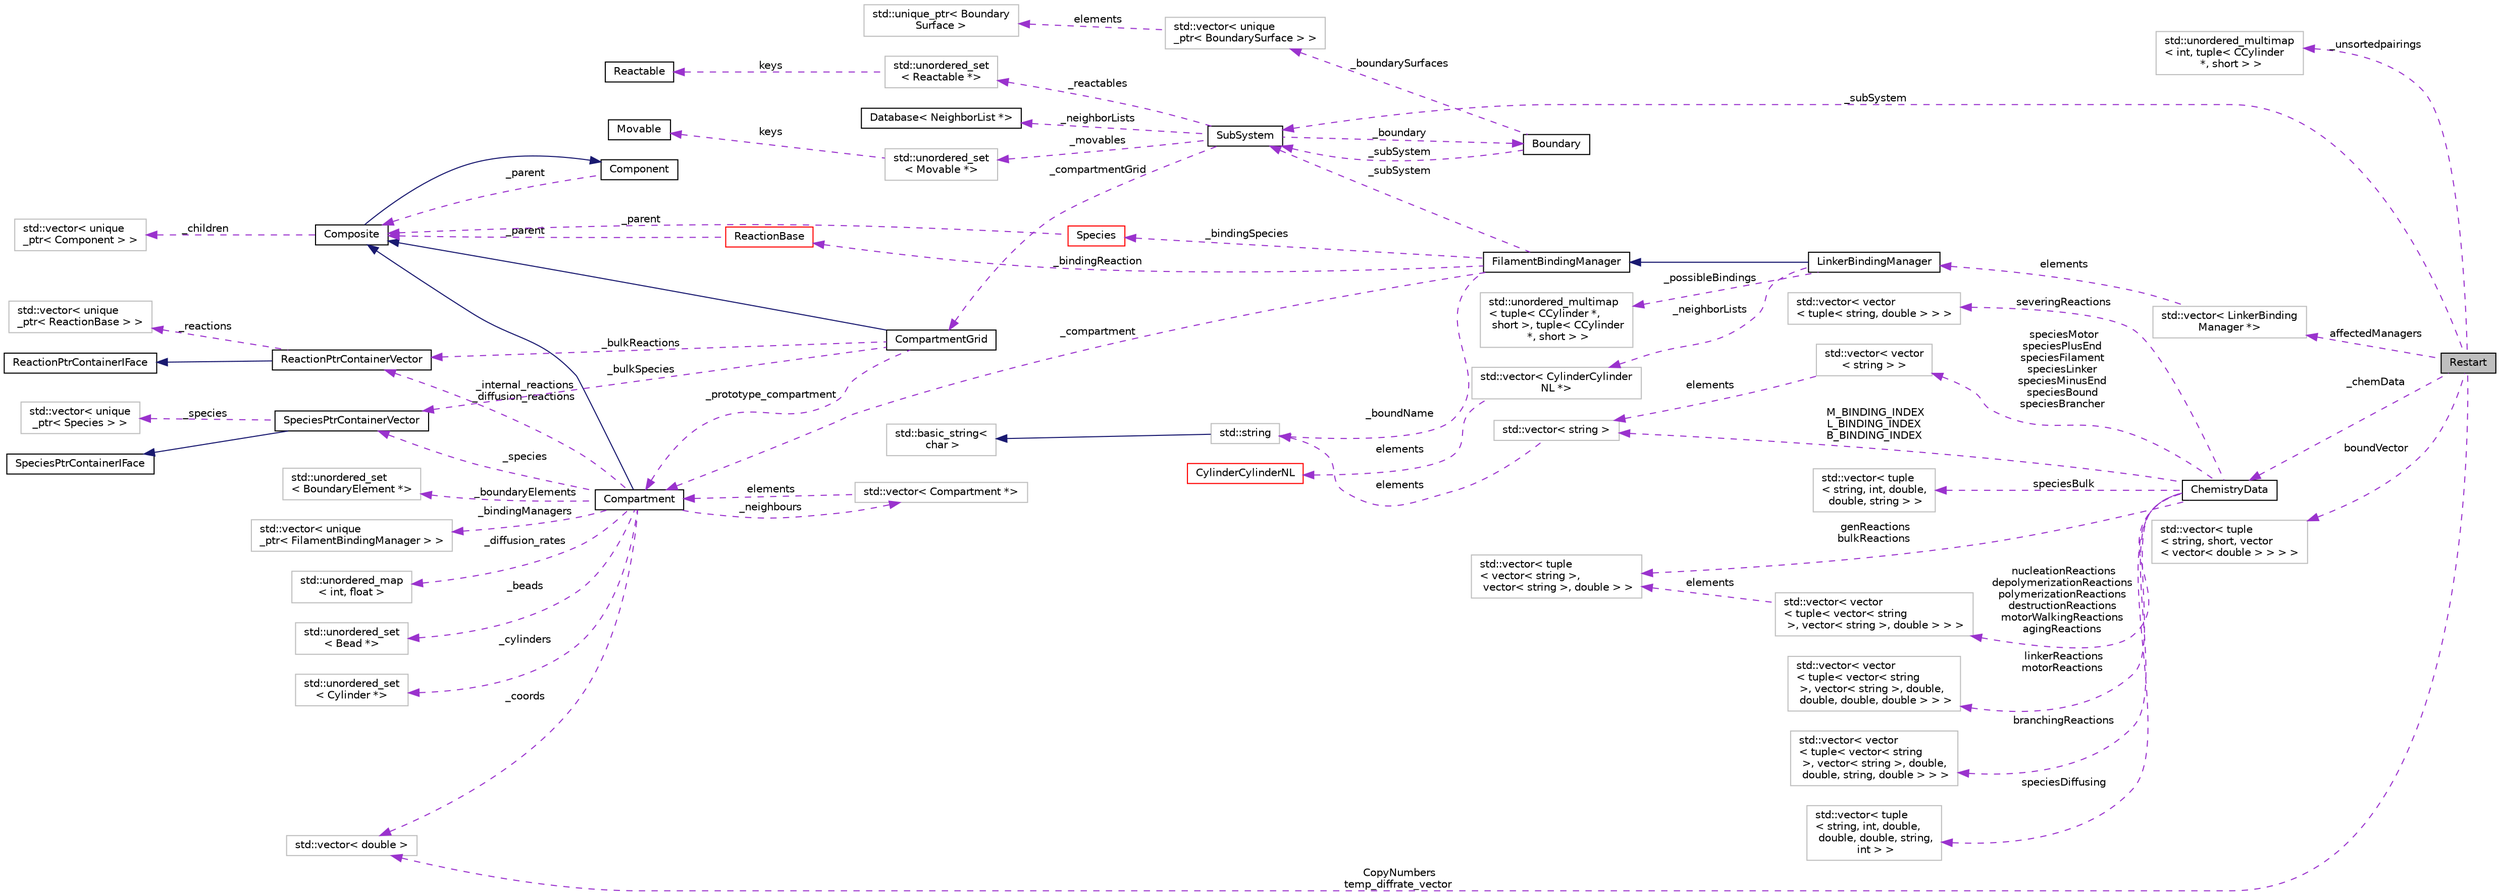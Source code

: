 digraph "Restart"
{
 // INTERACTIVE_SVG=YES
  edge [fontname="Helvetica",fontsize="10",labelfontname="Helvetica",labelfontsize="10"];
  node [fontname="Helvetica",fontsize="10",shape=record];
  rankdir="LR";
  Node1 [label="Restart",height=0.2,width=0.4,color="black", fillcolor="grey75", style="filled", fontcolor="black"];
  Node2 -> Node1 [dir="back",color="darkorchid3",fontsize="10",style="dashed",label=" _unsortedpairings" ,fontname="Helvetica"];
  Node2 [label="std::unordered_multimap\l\< int, tuple\< CCylinder\l *, short \> \>",height=0.2,width=0.4,color="grey75", fillcolor="white", style="filled"];
  Node3 -> Node1 [dir="back",color="darkorchid3",fontsize="10",style="dashed",label=" _chemData" ,fontname="Helvetica"];
  Node3 [label="ChemistryData",height=0.2,width=0.4,color="black", fillcolor="white", style="filled",URL="$structChemistryData.html",tooltip="Struct to hold Species and Reaction information. "];
  Node4 -> Node3 [dir="back",color="darkorchid3",fontsize="10",style="dashed",label=" nucleationReactions\ndepolymerizationReactions\npolymerizationReactions\ndestructionReactions\nmotorWalkingReactions\nagingReactions" ,fontname="Helvetica"];
  Node4 [label="std::vector\< vector\l\< tuple\< vector\< string\l \>, vector\< string \>, double \> \> \>",height=0.2,width=0.4,color="grey75", fillcolor="white", style="filled"];
  Node5 -> Node4 [dir="back",color="darkorchid3",fontsize="10",style="dashed",label=" elements" ,fontname="Helvetica"];
  Node5 [label="std::vector\< tuple\l\< vector\< string \>,\l vector\< string \>, double \> \>",height=0.2,width=0.4,color="grey75", fillcolor="white", style="filled"];
  Node6 -> Node3 [dir="back",color="darkorchid3",fontsize="10",style="dashed",label=" speciesMotor\nspeciesPlusEnd\nspeciesFilament\nspeciesLinker\nspeciesMinusEnd\nspeciesBound\nspeciesBrancher" ,fontname="Helvetica"];
  Node6 [label="std::vector\< vector\l\< string \> \>",height=0.2,width=0.4,color="grey75", fillcolor="white", style="filled"];
  Node7 -> Node6 [dir="back",color="darkorchid3",fontsize="10",style="dashed",label=" elements" ,fontname="Helvetica"];
  Node7 [label="std::vector\< string \>",height=0.2,width=0.4,color="grey75", fillcolor="white", style="filled"];
  Node8 -> Node7 [dir="back",color="darkorchid3",fontsize="10",style="dashed",label=" elements" ,fontname="Helvetica"];
  Node8 [label="std::string",height=0.2,width=0.4,color="grey75", fillcolor="white", style="filled",tooltip="STL class. "];
  Node9 -> Node8 [dir="back",color="midnightblue",fontsize="10",style="solid",fontname="Helvetica"];
  Node9 [label="std::basic_string\<\l char \>",height=0.2,width=0.4,color="grey75", fillcolor="white", style="filled",tooltip="STL class. "];
  Node10 -> Node3 [dir="back",color="darkorchid3",fontsize="10",style="dashed",label=" speciesBulk" ,fontname="Helvetica"];
  Node10 [label="std::vector\< tuple\l\< string, int, double,\l double, string \> \>",height=0.2,width=0.4,color="grey75", fillcolor="white", style="filled"];
  Node11 -> Node3 [dir="back",color="darkorchid3",fontsize="10",style="dashed",label=" linkerReactions\nmotorReactions" ,fontname="Helvetica"];
  Node11 [label="std::vector\< vector\l\< tuple\< vector\< string\l \>, vector\< string \>, double,\l double, double, double \> \> \>",height=0.2,width=0.4,color="grey75", fillcolor="white", style="filled"];
  Node7 -> Node3 [dir="back",color="darkorchid3",fontsize="10",style="dashed",label=" M_BINDING_INDEX\nL_BINDING_INDEX\nB_BINDING_INDEX" ,fontname="Helvetica"];
  Node12 -> Node3 [dir="back",color="darkorchid3",fontsize="10",style="dashed",label=" branchingReactions" ,fontname="Helvetica"];
  Node12 [label="std::vector\< vector\l\< tuple\< vector\< string\l \>, vector\< string \>, double,\l double, string, double \> \> \>",height=0.2,width=0.4,color="grey75", fillcolor="white", style="filled"];
  Node5 -> Node3 [dir="back",color="darkorchid3",fontsize="10",style="dashed",label=" genReactions\nbulkReactions" ,fontname="Helvetica"];
  Node13 -> Node3 [dir="back",color="darkorchid3",fontsize="10",style="dashed",label=" speciesDiffusing" ,fontname="Helvetica"];
  Node13 [label="std::vector\< tuple\l\< string, int, double,\l double, double, string,\l int \> \>",height=0.2,width=0.4,color="grey75", fillcolor="white", style="filled"];
  Node14 -> Node3 [dir="back",color="darkorchid3",fontsize="10",style="dashed",label=" severingReactions" ,fontname="Helvetica"];
  Node14 [label="std::vector\< vector\l\< tuple\< string, double \> \> \>",height=0.2,width=0.4,color="grey75", fillcolor="white", style="filled"];
  Node15 -> Node1 [dir="back",color="darkorchid3",fontsize="10",style="dashed",label=" _subSystem" ,fontname="Helvetica"];
  Node15 [label="SubSystem",height=0.2,width=0.4,color="black", fillcolor="white", style="filled",URL="$classSubSystem.html",tooltip="Manages all Movables and Reactables. "];
  Node16 -> Node15 [dir="back",color="darkorchid3",fontsize="10",style="dashed",label=" _movables" ,fontname="Helvetica"];
  Node16 [label="std::unordered_set\l\< Movable *\>",height=0.2,width=0.4,color="grey75", fillcolor="white", style="filled"];
  Node17 -> Node16 [dir="back",color="darkorchid3",fontsize="10",style="dashed",label=" keys" ,fontname="Helvetica"];
  Node17 [label="Movable",height=0.2,width=0.4,color="black", fillcolor="white", style="filled",URL="$classMovable.html",tooltip="An abstract base class for a movable element in the SubSystem. "];
  Node18 -> Node15 [dir="back",color="darkorchid3",fontsize="10",style="dashed",label=" _reactables" ,fontname="Helvetica"];
  Node18 [label="std::unordered_set\l\< Reactable *\>",height=0.2,width=0.4,color="grey75", fillcolor="white", style="filled"];
  Node19 -> Node18 [dir="back",color="darkorchid3",fontsize="10",style="dashed",label=" keys" ,fontname="Helvetica"];
  Node19 [label="Reactable",height=0.2,width=0.4,color="black", fillcolor="white", style="filled",URL="$classReactable.html",tooltip="An abstract base class for a reactable element in the SubSystem. "];
  Node20 -> Node15 [dir="back",color="darkorchid3",fontsize="10",style="dashed",label=" _boundary" ,fontname="Helvetica"];
  Node20 [label="Boundary",height=0.2,width=0.4,color="black", fillcolor="white", style="filled",URL="$classBoundary.html",tooltip="To store all BoundarySurfaces that are in the SubSystem. "];
  Node15 -> Node20 [dir="back",color="darkorchid3",fontsize="10",style="dashed",label=" _subSystem" ,fontname="Helvetica"];
  Node21 -> Node20 [dir="back",color="darkorchid3",fontsize="10",style="dashed",label=" _boundarySurfaces" ,fontname="Helvetica"];
  Node21 [label="std::vector\< unique\l_ptr\< BoundarySurface \> \>",height=0.2,width=0.4,color="grey75", fillcolor="white", style="filled"];
  Node22 -> Node21 [dir="back",color="darkorchid3",fontsize="10",style="dashed",label=" elements" ,fontname="Helvetica"];
  Node22 [label="std::unique_ptr\< Boundary\lSurface \>",height=0.2,width=0.4,color="grey75", fillcolor="white", style="filled"];
  Node35 -> Node15 [dir="back",color="darkorchid3",fontsize="10",style="dashed",label=" _compartmentGrid" ,fontname="Helvetica"];
  Node35 [label="CompartmentGrid",height=0.2,width=0.4,color="black", fillcolor="white", style="filled",URL="$classCompartmentGrid.html",tooltip="A simple n-dimensional grid of Compartment objects. "];
  Node28 -> Node35 [dir="back",color="midnightblue",fontsize="10",style="solid",fontname="Helvetica"];
  Node28 [label="Composite",height=0.2,width=0.4,color="black", fillcolor="white", style="filled",URL="$classComposite.html",tooltip="The aggregating class for the Composite pattern. "];
  Node27 -> Node28 [dir="back",color="midnightblue",fontsize="10",style="solid",fontname="Helvetica"];
  Node27 [label="Component",height=0.2,width=0.4,color="black", fillcolor="white", style="filled",URL="$classComponent.html",tooltip="The base class for the Composite pattern hieararchy. "];
  Node28 -> Node27 [dir="back",color="darkorchid3",fontsize="10",style="dashed",label=" _parent" ,fontname="Helvetica"];
  Node29 -> Node28 [dir="back",color="darkorchid3",fontsize="10",style="dashed",label=" _children" ,fontname="Helvetica"];
  Node29 [label="std::vector\< unique\l_ptr\< Component \> \>",height=0.2,width=0.4,color="grey75", fillcolor="white", style="filled"];
  Node36 -> Node35 [dir="back",color="darkorchid3",fontsize="10",style="dashed",label=" _prototype_compartment" ,fontname="Helvetica"];
  Node36 [label="Compartment",height=0.2,width=0.4,color="black", fillcolor="white", style="filled",URL="$classCompartment.html",tooltip="A container or holding Species and Reactions. "];
  Node28 -> Node36 [dir="back",color="midnightblue",fontsize="10",style="solid",fontname="Helvetica"];
  Node37 -> Node36 [dir="back",color="darkorchid3",fontsize="10",style="dashed",label=" _beads" ,fontname="Helvetica"];
  Node37 [label="std::unordered_set\l\< Bead *\>",height=0.2,width=0.4,color="grey75", fillcolor="white", style="filled"];
  Node40 -> Node36 [dir="back",color="darkorchid3",fontsize="10",style="dashed",label=" _neighbours" ,fontname="Helvetica"];
  Node40 [label="std::vector\< Compartment *\>",height=0.2,width=0.4,color="grey75", fillcolor="white", style="filled"];
  Node36 -> Node40 [dir="back",color="darkorchid3",fontsize="10",style="dashed",label=" elements" ,fontname="Helvetica"];
  Node41 -> Node36 [dir="back",color="darkorchid3",fontsize="10",style="dashed",label=" _cylinders" ,fontname="Helvetica"];
  Node41 [label="std::unordered_set\l\< Cylinder *\>",height=0.2,width=0.4,color="grey75", fillcolor="white", style="filled"];
  Node72 -> Node36 [dir="back",color="darkorchid3",fontsize="10",style="dashed",label=" _boundaryElements" ,fontname="Helvetica"];
  Node72 [label="std::unordered_set\l\< BoundaryElement *\>",height=0.2,width=0.4,color="grey75", fillcolor="white", style="filled"];
  Node73 -> Node36 [dir="back",color="darkorchid3",fontsize="10",style="dashed",label=" _internal_reactions\n_diffusion_reactions" ,fontname="Helvetica"];
  Node73 [label="ReactionPtrContainerVector",height=0.2,width=0.4,color="black", fillcolor="white", style="filled",URL="$classReactionPtrContainerVector.html",tooltip="A concrete class implementing the ReactionPtrContainerIFace, using vector<unique_ptr<ReactionBase>> a..."];
  Node74 -> Node73 [dir="back",color="midnightblue",fontsize="10",style="solid",fontname="Helvetica"];
  Node74 [label="ReactionPtrContainerIFace",height=0.2,width=0.4,color="black", fillcolor="white", style="filled",URL="$classReactionPtrContainerIFace.html",tooltip="An abstract interface for a container of pointers to reaction objects. "];
  Node75 -> Node73 [dir="back",color="darkorchid3",fontsize="10",style="dashed",label=" _reactions" ,fontname="Helvetica"];
  Node75 [label="std::vector\< unique\l_ptr\< ReactionBase \> \>",height=0.2,width=0.4,color="grey75", fillcolor="white", style="filled"];
  Node77 -> Node36 [dir="back",color="darkorchid3",fontsize="10",style="dashed",label=" _diffusion_rates" ,fontname="Helvetica"];
  Node77 [label="std::unordered_map\l\< int, float \>",height=0.2,width=0.4,color="grey75", fillcolor="white", style="filled"];
  Node34 -> Node36 [dir="back",color="darkorchid3",fontsize="10",style="dashed",label=" _coords" ,fontname="Helvetica"];
  Node34 [label="std::vector\< double \>",height=0.2,width=0.4,color="grey75", fillcolor="white", style="filled"];
  Node78 -> Node36 [dir="back",color="darkorchid3",fontsize="10",style="dashed",label=" _bindingManagers" ,fontname="Helvetica"];
  Node78 [label="std::vector\< unique\l_ptr\< FilamentBindingManager \> \>",height=0.2,width=0.4,color="grey75", fillcolor="white", style="filled"];
  Node81 -> Node36 [dir="back",color="darkorchid3",fontsize="10",style="dashed",label=" _species" ,fontname="Helvetica"];
  Node81 [label="SpeciesPtrContainerVector",height=0.2,width=0.4,color="black", fillcolor="white", style="filled",URL="$classSpeciesPtrContainerVector.html",tooltip="A concrete class implementing the SpeciesPtrContainerIFace, using vector<unique_ptr<Species>> as the ..."];
  Node82 -> Node81 [dir="back",color="midnightblue",fontsize="10",style="solid",fontname="Helvetica"];
  Node82 [label="SpeciesPtrContainerIFace",height=0.2,width=0.4,color="black", fillcolor="white", style="filled",URL="$classSpeciesPtrContainerIFace.html",tooltip="An abstract interface for a container of pointers to Species objects. "];
  Node83 -> Node81 [dir="back",color="darkorchid3",fontsize="10",style="dashed",label=" _species" ,fontname="Helvetica"];
  Node83 [label="std::vector\< unique\l_ptr\< Species \> \>",height=0.2,width=0.4,color="grey75", fillcolor="white", style="filled"];
  Node73 -> Node35 [dir="back",color="darkorchid3",fontsize="10",style="dashed",label=" _bulkReactions" ,fontname="Helvetica"];
  Node81 -> Node35 [dir="back",color="darkorchid3",fontsize="10",style="dashed",label=" _bulkSpecies" ,fontname="Helvetica"];
  Node85 -> Node15 [dir="back",color="darkorchid3",fontsize="10",style="dashed",label=" _neighborLists" ,fontname="Helvetica"];
  Node85 [label="Database\< NeighborList *\>",height=0.2,width=0.4,color="black", fillcolor="white", style="filled",URL="$classDatabase.html"];
  Node86 -> Node1 [dir="back",color="darkorchid3",fontsize="10",style="dashed",label=" boundVector" ,fontname="Helvetica"];
  Node86 [label="std::vector\< tuple\l\< string, short, vector\l\< vector\< double \> \> \> \>",height=0.2,width=0.4,color="grey75", fillcolor="white", style="filled"];
  Node87 -> Node1 [dir="back",color="darkorchid3",fontsize="10",style="dashed",label=" affectedManagers" ,fontname="Helvetica"];
  Node87 [label="std::vector\< LinkerBinding\lManager *\>",height=0.2,width=0.4,color="grey75", fillcolor="white", style="filled"];
  Node88 -> Node87 [dir="back",color="darkorchid3",fontsize="10",style="dashed",label=" elements" ,fontname="Helvetica"];
  Node88 [label="LinkerBindingManager",height=0.2,width=0.4,color="black", fillcolor="white", style="filled",URL="$classLinkerBindingManager.html",tooltip="Manager for Linker binding. "];
  Node80 -> Node88 [dir="back",color="midnightblue",fontsize="10",style="solid",fontname="Helvetica"];
  Node80 [label="FilamentBindingManager",height=0.2,width=0.4,color="black", fillcolor="white", style="filled",URL="$classFilamentBindingManager.html",tooltip="To store and manage binding reactions. "];
  Node36 -> Node80 [dir="back",color="darkorchid3",fontsize="10",style="dashed",label=" _compartment" ,fontname="Helvetica"];
  Node8 -> Node80 [dir="back",color="darkorchid3",fontsize="10",style="dashed",label=" _boundName" ,fontname="Helvetica"];
  Node15 -> Node80 [dir="back",color="darkorchid3",fontsize="10",style="dashed",label=" _subSystem" ,fontname="Helvetica"];
  Node50 -> Node80 [dir="back",color="darkorchid3",fontsize="10",style="dashed",label=" _bindingReaction" ,fontname="Helvetica"];
  Node50 [label="ReactionBase",height=0.2,width=0.4,color="red", fillcolor="white", style="filled",URL="$classReactionBase.html",tooltip="Represents an abstract interface for simple chemical reactions of the form A + B -> C..."];
  Node28 -> Node50 [dir="back",color="darkorchid3",fontsize="10",style="dashed",label=" _parent" ,fontname="Helvetica"];
  Node53 -> Node80 [dir="back",color="darkorchid3",fontsize="10",style="dashed",label=" _bindingSpecies" ,fontname="Helvetica"];
  Node53 [label="Species",height=0.2,width=0.4,color="red", fillcolor="white", style="filled",URL="$classSpecies.html",tooltip="Represents chemical molecules, tracks their copy number and can be used in Reactions. "];
  Node28 -> Node53 [dir="back",color="darkorchid3",fontsize="10",style="dashed",label=" _parent" ,fontname="Helvetica"];
  Node89 -> Node88 [dir="back",color="darkorchid3",fontsize="10",style="dashed",label=" _possibleBindings" ,fontname="Helvetica"];
  Node89 [label="std::unordered_multimap\l\< tuple\< CCylinder *,\l short \>, tuple\< CCylinder\l *, short \> \>",height=0.2,width=0.4,color="grey75", fillcolor="white", style="filled"];
  Node90 -> Node88 [dir="back",color="darkorchid3",fontsize="10",style="dashed",label=" _neighborLists" ,fontname="Helvetica"];
  Node90 [label="std::vector\< CylinderCylinder\lNL *\>",height=0.2,width=0.4,color="grey75", fillcolor="white", style="filled"];
  Node91 -> Node90 [dir="back",color="darkorchid3",fontsize="10",style="dashed",label=" elements" ,fontname="Helvetica"];
  Node91 [label="CylinderCylinderNL",height=0.2,width=0.4,color="red", fillcolor="white", style="filled",URL="$classCylinderCylinderNL.html",tooltip="An implementation of NeighborList for Cylinder-Cylinder interactions This can be a half or full list ..."];
  Node34 -> Node1 [dir="back",color="darkorchid3",fontsize="10",style="dashed",label=" CopyNumbers\ntemp_diffrate_vector" ,fontname="Helvetica"];
}
